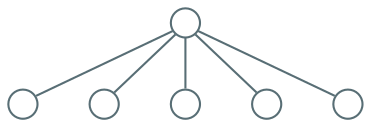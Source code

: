 digraph g {
    bgcolor=transparent
    graph [nodesep=0.35, ranksep=0.35]
    rankdir=TB
    node [shape=circle, color="#586e75", fontcolor="#b58900", fontsize=2, label="", width=0.2, margin=0]
    edge [arrowhead=none, color="#586e75", fontcolor="#268bd2", fontsize=2]

    1 -> {2, 3, 4, 5, 6};
}